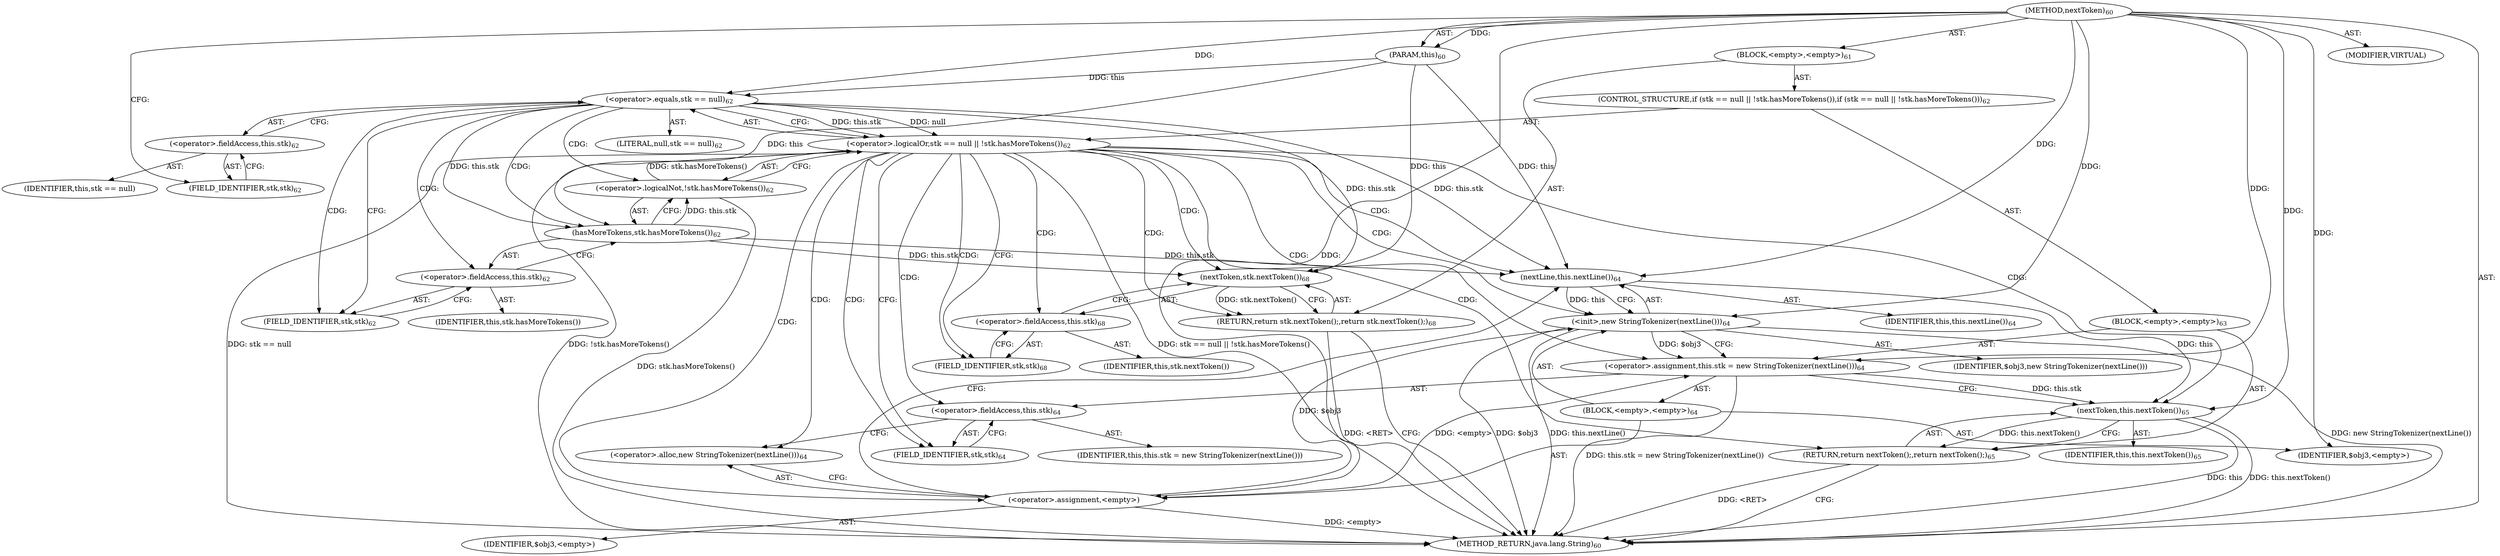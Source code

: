 digraph "nextToken" {  
"203" [label = <(METHOD,nextToken)<SUB>60</SUB>> ]
"13" [label = <(PARAM,this)<SUB>60</SUB>> ]
"204" [label = <(BLOCK,&lt;empty&gt;,&lt;empty&gt;)<SUB>61</SUB>> ]
"205" [label = <(CONTROL_STRUCTURE,if (stk == null || !stk.hasMoreTokens()),if (stk == null || !stk.hasMoreTokens()))<SUB>62</SUB>> ]
"206" [label = <(&lt;operator&gt;.logicalOr,stk == null || !stk.hasMoreTokens())<SUB>62</SUB>> ]
"207" [label = <(&lt;operator&gt;.equals,stk == null)<SUB>62</SUB>> ]
"208" [label = <(&lt;operator&gt;.fieldAccess,this.stk)<SUB>62</SUB>> ]
"209" [label = <(IDENTIFIER,this,stk == null)> ]
"210" [label = <(FIELD_IDENTIFIER,stk,stk)<SUB>62</SUB>> ]
"211" [label = <(LITERAL,null,stk == null)<SUB>62</SUB>> ]
"212" [label = <(&lt;operator&gt;.logicalNot,!stk.hasMoreTokens())<SUB>62</SUB>> ]
"213" [label = <(hasMoreTokens,stk.hasMoreTokens())<SUB>62</SUB>> ]
"214" [label = <(&lt;operator&gt;.fieldAccess,this.stk)<SUB>62</SUB>> ]
"215" [label = <(IDENTIFIER,this,stk.hasMoreTokens())> ]
"216" [label = <(FIELD_IDENTIFIER,stk,stk)<SUB>62</SUB>> ]
"217" [label = <(BLOCK,&lt;empty&gt;,&lt;empty&gt;)<SUB>63</SUB>> ]
"218" [label = <(&lt;operator&gt;.assignment,this.stk = new StringTokenizer(nextLine()))<SUB>64</SUB>> ]
"219" [label = <(&lt;operator&gt;.fieldAccess,this.stk)<SUB>64</SUB>> ]
"220" [label = <(IDENTIFIER,this,this.stk = new StringTokenizer(nextLine()))> ]
"221" [label = <(FIELD_IDENTIFIER,stk,stk)<SUB>64</SUB>> ]
"222" [label = <(BLOCK,&lt;empty&gt;,&lt;empty&gt;)<SUB>64</SUB>> ]
"223" [label = <(&lt;operator&gt;.assignment,&lt;empty&gt;)> ]
"224" [label = <(IDENTIFIER,$obj3,&lt;empty&gt;)> ]
"225" [label = <(&lt;operator&gt;.alloc,new StringTokenizer(nextLine()))<SUB>64</SUB>> ]
"226" [label = <(&lt;init&gt;,new StringTokenizer(nextLine()))<SUB>64</SUB>> ]
"227" [label = <(IDENTIFIER,$obj3,new StringTokenizer(nextLine()))> ]
"228" [label = <(nextLine,this.nextLine())<SUB>64</SUB>> ]
"12" [label = <(IDENTIFIER,this,this.nextLine())<SUB>64</SUB>> ]
"229" [label = <(IDENTIFIER,$obj3,&lt;empty&gt;)> ]
"230" [label = <(RETURN,return nextToken();,return nextToken();)<SUB>65</SUB>> ]
"231" [label = <(nextToken,this.nextToken())<SUB>65</SUB>> ]
"14" [label = <(IDENTIFIER,this,this.nextToken())<SUB>65</SUB>> ]
"232" [label = <(RETURN,return stk.nextToken();,return stk.nextToken();)<SUB>68</SUB>> ]
"233" [label = <(nextToken,stk.nextToken())<SUB>68</SUB>> ]
"234" [label = <(&lt;operator&gt;.fieldAccess,this.stk)<SUB>68</SUB>> ]
"235" [label = <(IDENTIFIER,this,stk.nextToken())> ]
"236" [label = <(FIELD_IDENTIFIER,stk,stk)<SUB>68</SUB>> ]
"237" [label = <(MODIFIER,VIRTUAL)> ]
"238" [label = <(METHOD_RETURN,java.lang.String)<SUB>60</SUB>> ]
  "203" -> "13"  [ label = "AST: "] 
  "203" -> "204"  [ label = "AST: "] 
  "203" -> "237"  [ label = "AST: "] 
  "203" -> "238"  [ label = "AST: "] 
  "204" -> "205"  [ label = "AST: "] 
  "204" -> "232"  [ label = "AST: "] 
  "205" -> "206"  [ label = "AST: "] 
  "205" -> "217"  [ label = "AST: "] 
  "206" -> "207"  [ label = "AST: "] 
  "206" -> "212"  [ label = "AST: "] 
  "207" -> "208"  [ label = "AST: "] 
  "207" -> "211"  [ label = "AST: "] 
  "208" -> "209"  [ label = "AST: "] 
  "208" -> "210"  [ label = "AST: "] 
  "212" -> "213"  [ label = "AST: "] 
  "213" -> "214"  [ label = "AST: "] 
  "214" -> "215"  [ label = "AST: "] 
  "214" -> "216"  [ label = "AST: "] 
  "217" -> "218"  [ label = "AST: "] 
  "217" -> "230"  [ label = "AST: "] 
  "218" -> "219"  [ label = "AST: "] 
  "218" -> "222"  [ label = "AST: "] 
  "219" -> "220"  [ label = "AST: "] 
  "219" -> "221"  [ label = "AST: "] 
  "222" -> "223"  [ label = "AST: "] 
  "222" -> "226"  [ label = "AST: "] 
  "222" -> "229"  [ label = "AST: "] 
  "223" -> "224"  [ label = "AST: "] 
  "223" -> "225"  [ label = "AST: "] 
  "226" -> "227"  [ label = "AST: "] 
  "226" -> "228"  [ label = "AST: "] 
  "228" -> "12"  [ label = "AST: "] 
  "230" -> "231"  [ label = "AST: "] 
  "231" -> "14"  [ label = "AST: "] 
  "232" -> "233"  [ label = "AST: "] 
  "233" -> "234"  [ label = "AST: "] 
  "234" -> "235"  [ label = "AST: "] 
  "234" -> "236"  [ label = "AST: "] 
  "232" -> "238"  [ label = "CFG: "] 
  "206" -> "221"  [ label = "CFG: "] 
  "206" -> "236"  [ label = "CFG: "] 
  "233" -> "232"  [ label = "CFG: "] 
  "207" -> "206"  [ label = "CFG: "] 
  "207" -> "216"  [ label = "CFG: "] 
  "212" -> "206"  [ label = "CFG: "] 
  "218" -> "231"  [ label = "CFG: "] 
  "230" -> "238"  [ label = "CFG: "] 
  "234" -> "233"  [ label = "CFG: "] 
  "208" -> "207"  [ label = "CFG: "] 
  "213" -> "212"  [ label = "CFG: "] 
  "219" -> "225"  [ label = "CFG: "] 
  "231" -> "230"  [ label = "CFG: "] 
  "236" -> "234"  [ label = "CFG: "] 
  "210" -> "208"  [ label = "CFG: "] 
  "214" -> "213"  [ label = "CFG: "] 
  "221" -> "219"  [ label = "CFG: "] 
  "223" -> "228"  [ label = "CFG: "] 
  "226" -> "218"  [ label = "CFG: "] 
  "216" -> "214"  [ label = "CFG: "] 
  "225" -> "223"  [ label = "CFG: "] 
  "228" -> "226"  [ label = "CFG: "] 
  "203" -> "210"  [ label = "CFG: "] 
  "232" -> "238"  [ label = "DDG: &lt;RET&gt;"] 
  "230" -> "238"  [ label = "DDG: &lt;RET&gt;"] 
  "206" -> "238"  [ label = "DDG: stk == null"] 
  "212" -> "238"  [ label = "DDG: stk.hasMoreTokens()"] 
  "206" -> "238"  [ label = "DDG: !stk.hasMoreTokens()"] 
  "206" -> "238"  [ label = "DDG: stk == null || !stk.hasMoreTokens()"] 
  "223" -> "238"  [ label = "DDG: &lt;empty&gt;"] 
  "226" -> "238"  [ label = "DDG: $obj3"] 
  "226" -> "238"  [ label = "DDG: this.nextLine()"] 
  "226" -> "238"  [ label = "DDG: new StringTokenizer(nextLine())"] 
  "218" -> "238"  [ label = "DDG: this.stk = new StringTokenizer(nextLine())"] 
  "231" -> "238"  [ label = "DDG: this"] 
  "231" -> "238"  [ label = "DDG: this.nextToken()"] 
  "203" -> "13"  [ label = "DDG: "] 
  "233" -> "232"  [ label = "DDG: stk.nextToken()"] 
  "207" -> "206"  [ label = "DDG: this.stk"] 
  "207" -> "206"  [ label = "DDG: null"] 
  "212" -> "206"  [ label = "DDG: stk.hasMoreTokens()"] 
  "223" -> "218"  [ label = "DDG: &lt;empty&gt;"] 
  "226" -> "218"  [ label = "DDG: $obj3"] 
  "203" -> "218"  [ label = "DDG: "] 
  "231" -> "230"  [ label = "DDG: this.nextToken()"] 
  "13" -> "233"  [ label = "DDG: this"] 
  "207" -> "233"  [ label = "DDG: this.stk"] 
  "213" -> "233"  [ label = "DDG: this.stk"] 
  "13" -> "207"  [ label = "DDG: this"] 
  "203" -> "207"  [ label = "DDG: "] 
  "213" -> "212"  [ label = "DDG: this.stk"] 
  "13" -> "213"  [ label = "DDG: this"] 
  "207" -> "213"  [ label = "DDG: this.stk"] 
  "203" -> "223"  [ label = "DDG: "] 
  "203" -> "229"  [ label = "DDG: "] 
  "218" -> "231"  [ label = "DDG: this.stk"] 
  "228" -> "231"  [ label = "DDG: this"] 
  "203" -> "231"  [ label = "DDG: "] 
  "223" -> "226"  [ label = "DDG: $obj3"] 
  "203" -> "226"  [ label = "DDG: "] 
  "228" -> "226"  [ label = "DDG: this"] 
  "13" -> "228"  [ label = "DDG: this"] 
  "207" -> "228"  [ label = "DDG: this.stk"] 
  "213" -> "228"  [ label = "DDG: this.stk"] 
  "203" -> "228"  [ label = "DDG: "] 
  "206" -> "230"  [ label = "CDG: "] 
  "206" -> "225"  [ label = "CDG: "] 
  "206" -> "221"  [ label = "CDG: "] 
  "206" -> "232"  [ label = "CDG: "] 
  "206" -> "226"  [ label = "CDG: "] 
  "206" -> "236"  [ label = "CDG: "] 
  "206" -> "228"  [ label = "CDG: "] 
  "206" -> "233"  [ label = "CDG: "] 
  "206" -> "223"  [ label = "CDG: "] 
  "206" -> "218"  [ label = "CDG: "] 
  "206" -> "234"  [ label = "CDG: "] 
  "206" -> "231"  [ label = "CDG: "] 
  "206" -> "219"  [ label = "CDG: "] 
  "207" -> "214"  [ label = "CDG: "] 
  "207" -> "213"  [ label = "CDG: "] 
  "207" -> "216"  [ label = "CDG: "] 
  "207" -> "212"  [ label = "CDG: "] 
}

